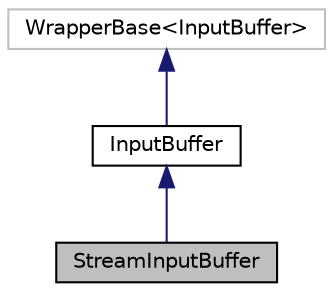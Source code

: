 digraph "StreamInputBuffer"
{
  edge [fontname="Helvetica",fontsize="10",labelfontname="Helvetica",labelfontsize="10"];
  node [fontname="Helvetica",fontsize="10",shape=record];
  Node1 [label="StreamInputBuffer",height=0.2,width=0.4,color="black", fillcolor="grey75", style="filled" fontcolor="black"];
  Node2 -> Node1 [dir="back",color="midnightblue",fontsize="10",style="solid",fontname="Helvetica"];
  Node2 [label="InputBuffer",height=0.2,width=0.4,color="black", fillcolor="white", style="filled",URL="$class_input_buffer.xhtml"];
  Node3 -> Node2 [dir="back",color="midnightblue",fontsize="10",style="solid",fontname="Helvetica"];
  Node3 [label="WrapperBase\<InputBuffer\>",height=0.2,width=0.4,color="grey75", fillcolor="white", style="filled"];
}
